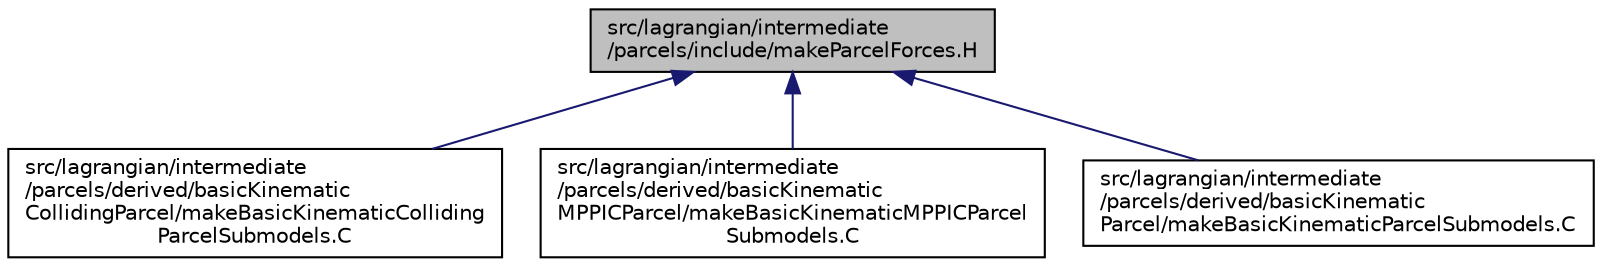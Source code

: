 digraph "src/lagrangian/intermediate/parcels/include/makeParcelForces.H"
{
  bgcolor="transparent";
  edge [fontname="Helvetica",fontsize="10",labelfontname="Helvetica",labelfontsize="10"];
  node [fontname="Helvetica",fontsize="10",shape=record];
  Node1 [label="src/lagrangian/intermediate\l/parcels/include/makeParcelForces.H",height=0.2,width=0.4,color="black", fillcolor="grey75", style="filled", fontcolor="black"];
  Node1 -> Node2 [dir="back",color="midnightblue",fontsize="10",style="solid",fontname="Helvetica"];
  Node2 [label="src/lagrangian/intermediate\l/parcels/derived/basicKinematic\lCollidingParcel/makeBasicKinematicColliding\lParcelSubmodels.C",height=0.2,width=0.4,color="black",URL="$a06795.html"];
  Node1 -> Node3 [dir="back",color="midnightblue",fontsize="10",style="solid",fontname="Helvetica"];
  Node3 [label="src/lagrangian/intermediate\l/parcels/derived/basicKinematic\lMPPICParcel/makeBasicKinematicMPPICParcel\lSubmodels.C",height=0.2,width=0.4,color="black",URL="$a06799.html"];
  Node1 -> Node4 [dir="back",color="midnightblue",fontsize="10",style="solid",fontname="Helvetica"];
  Node4 [label="src/lagrangian/intermediate\l/parcels/derived/basicKinematic\lParcel/makeBasicKinematicParcelSubmodels.C",height=0.2,width=0.4,color="black",URL="$a06803.html"];
}
